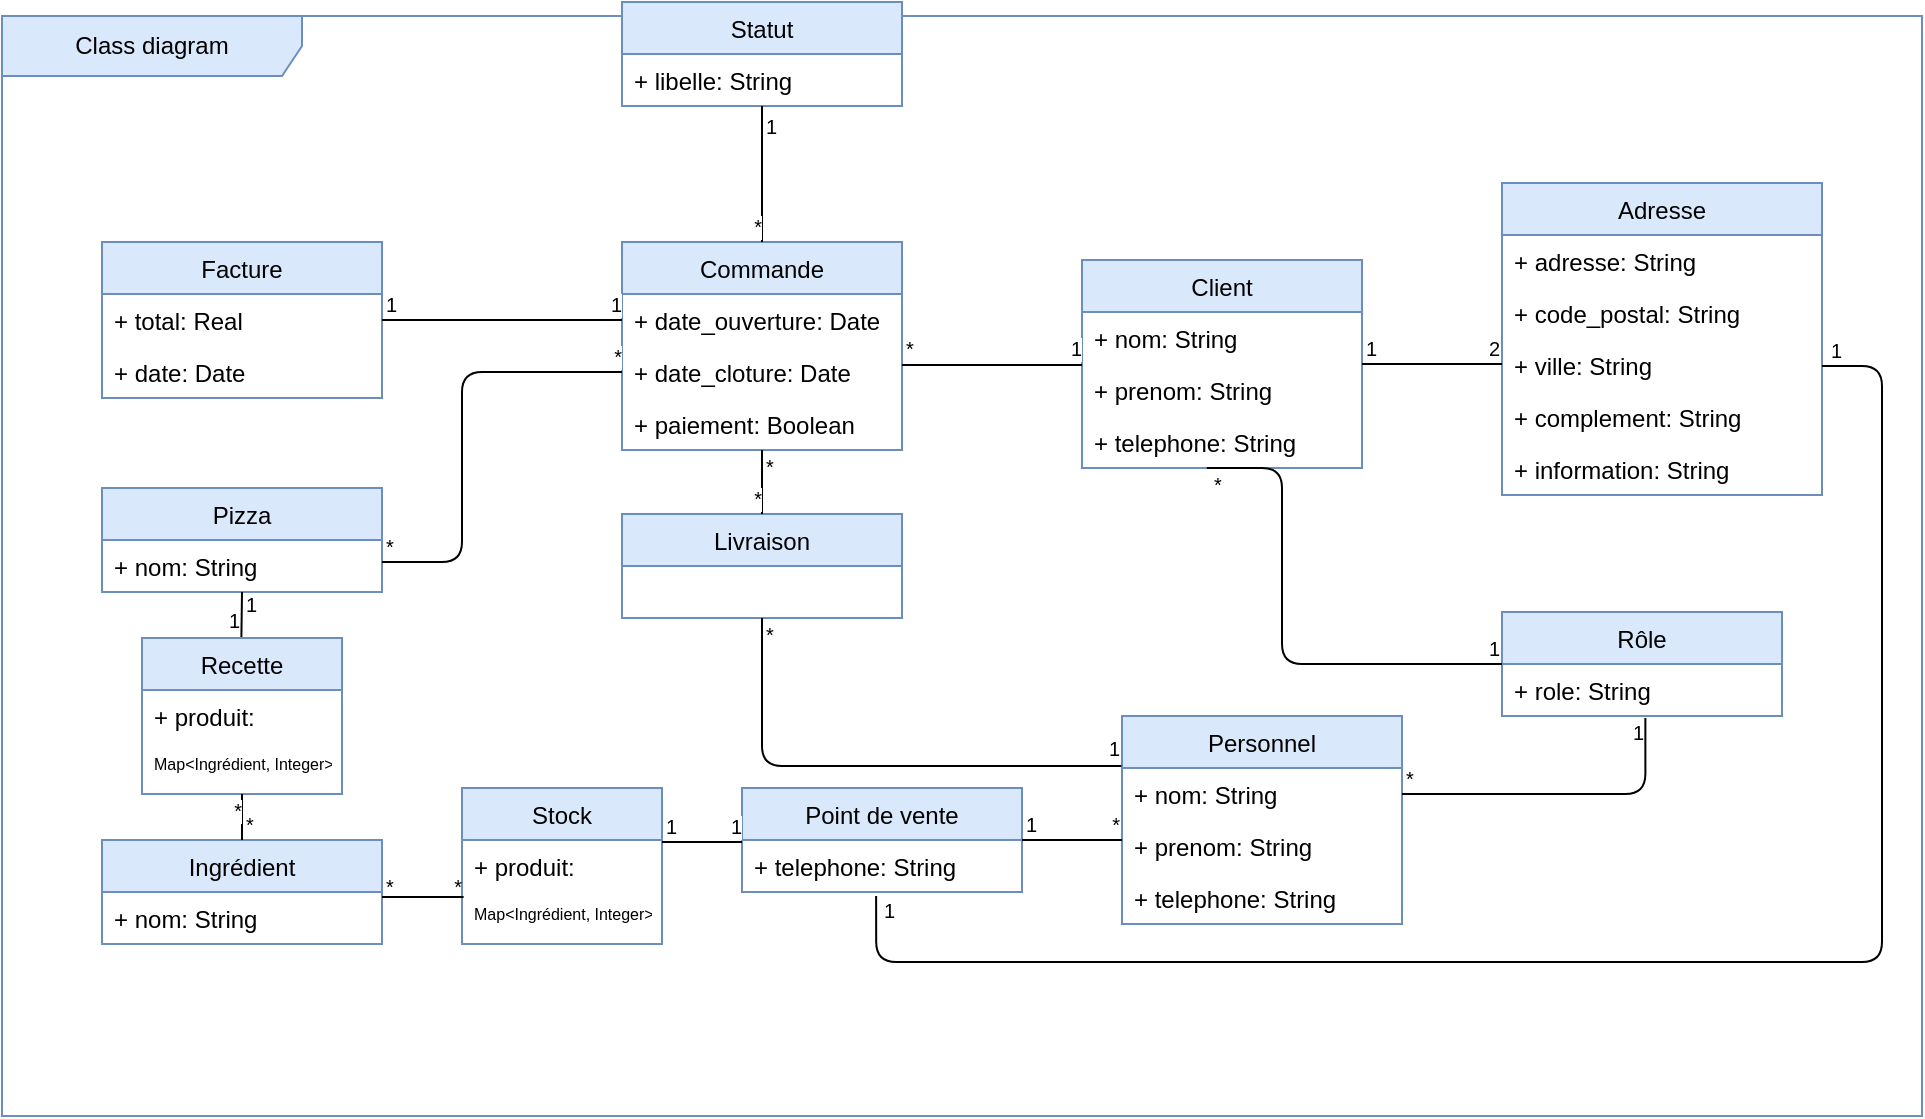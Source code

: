 <mxfile version="10.6.8" type="device"><diagram id="1f1_ORi_zvkn028H2x19" name="Page-1"><mxGraphModel dx="895" dy="446" grid="1" gridSize="10" guides="1" tooltips="1" connect="1" arrows="1" fold="1" page="1" pageScale="1" pageWidth="1169" pageHeight="827" math="0" shadow="0"><root><mxCell id="0"/><mxCell id="1" parent="0"/><mxCell id="UEN1Nah-PW8Mm0nkBUkO-76" value="Class diagram" style="shape=umlFrame;whiteSpace=wrap;html=1;fillColor=#dae8fc;strokeColor=#6c8ebf;width=150;height=30;" parent="1" vertex="1"><mxGeometry x="20" y="77" width="960" height="550" as="geometry"/></mxCell><mxCell id="8zgUq15eJdgdvvnVXRBy-26" value="Adresse" style="swimlane;fontStyle=0;childLayout=stackLayout;horizontal=1;startSize=26;fillColor=#dae8fc;horizontalStack=0;resizeParent=1;resizeParentMax=0;resizeLast=0;collapsible=1;marginBottom=0;strokeColor=#6c8ebf;" parent="1" vertex="1"><mxGeometry x="770" y="160.5" width="160" height="156" as="geometry"/></mxCell><mxCell id="8zgUq15eJdgdvvnVXRBy-27" value="+ adresse: String" style="text;strokeColor=none;fillColor=none;align=left;verticalAlign=top;spacingLeft=4;spacingRight=4;overflow=hidden;rotatable=0;points=[[0,0.5],[1,0.5]];portConstraint=eastwest;" parent="8zgUq15eJdgdvvnVXRBy-26" vertex="1"><mxGeometry y="26" width="160" height="26" as="geometry"/></mxCell><mxCell id="8zgUq15eJdgdvvnVXRBy-28" value="+ code_postal: String" style="text;strokeColor=none;fillColor=none;align=left;verticalAlign=top;spacingLeft=4;spacingRight=4;overflow=hidden;rotatable=0;points=[[0,0.5],[1,0.5]];portConstraint=eastwest;" parent="8zgUq15eJdgdvvnVXRBy-26" vertex="1"><mxGeometry y="52" width="160" height="26" as="geometry"/></mxCell><mxCell id="8zgUq15eJdgdvvnVXRBy-29" value="+ ville: String" style="text;strokeColor=none;fillColor=none;align=left;verticalAlign=top;spacingLeft=4;spacingRight=4;overflow=hidden;rotatable=0;points=[[0,0.5],[1,0.5]];portConstraint=eastwest;" parent="8zgUq15eJdgdvvnVXRBy-26" vertex="1"><mxGeometry y="78" width="160" height="26" as="geometry"/></mxCell><mxCell id="UEN1Nah-PW8Mm0nkBUkO-1" value="+ complement: String" style="text;strokeColor=none;fillColor=none;align=left;verticalAlign=top;spacingLeft=4;spacingRight=4;overflow=hidden;rotatable=0;points=[[0,0.5],[1,0.5]];portConstraint=eastwest;" parent="8zgUq15eJdgdvvnVXRBy-26" vertex="1"><mxGeometry y="104" width="160" height="26" as="geometry"/></mxCell><mxCell id="UEN1Nah-PW8Mm0nkBUkO-2" value="+ information: String" style="text;strokeColor=none;fillColor=none;align=left;verticalAlign=top;spacingLeft=4;spacingRight=4;overflow=hidden;rotatable=0;points=[[0,0.5],[1,0.5]];portConstraint=eastwest;" parent="8zgUq15eJdgdvvnVXRBy-26" vertex="1"><mxGeometry y="130" width="160" height="26" as="geometry"/></mxCell><mxCell id="8zgUq15eJdgdvvnVXRBy-2" value="Commande" style="swimlane;fontStyle=0;childLayout=stackLayout;horizontal=1;startSize=26;fillColor=#dae8fc;horizontalStack=0;resizeParent=1;resizeParentMax=0;resizeLast=0;collapsible=1;marginBottom=0;strokeColor=#6c8ebf;" parent="1" vertex="1"><mxGeometry x="330" y="190" width="140" height="104" as="geometry"/></mxCell><mxCell id="UEN1Nah-PW8Mm0nkBUkO-4" value="+ date_ouverture: Date" style="text;strokeColor=none;fillColor=none;align=left;verticalAlign=top;spacingLeft=4;spacingRight=4;overflow=hidden;rotatable=0;points=[[0,0.5],[1,0.5]];portConstraint=eastwest;" parent="8zgUq15eJdgdvvnVXRBy-2" vertex="1"><mxGeometry y="26" width="140" height="26" as="geometry"/></mxCell><mxCell id="UEN1Nah-PW8Mm0nkBUkO-5" value="+ date_cloture: Date" style="text;strokeColor=none;fillColor=none;align=left;verticalAlign=top;spacingLeft=4;spacingRight=4;overflow=hidden;rotatable=0;points=[[0,0.5],[1,0.5]];portConstraint=eastwest;" parent="8zgUq15eJdgdvvnVXRBy-2" vertex="1"><mxGeometry y="52" width="140" height="26" as="geometry"/></mxCell><mxCell id="avGLHxd1acdHCm-KGWoM-2" value="+ paiement: Boolean" style="text;strokeColor=none;fillColor=none;align=left;verticalAlign=top;spacingLeft=4;spacingRight=4;overflow=hidden;rotatable=0;points=[[0,0.5],[1,0.5]];portConstraint=eastwest;" vertex="1" parent="8zgUq15eJdgdvvnVXRBy-2"><mxGeometry y="78" width="140" height="26" as="geometry"/></mxCell><mxCell id="8zgUq15eJdgdvvnVXRBy-6" value="Pizza" style="swimlane;fontStyle=0;childLayout=stackLayout;horizontal=1;startSize=26;fillColor=#dae8fc;horizontalStack=0;resizeParent=1;resizeParentMax=0;resizeLast=0;collapsible=1;marginBottom=0;strokeColor=#6c8ebf;" parent="1" vertex="1"><mxGeometry x="70" y="313" width="140" height="52" as="geometry"/></mxCell><mxCell id="8zgUq15eJdgdvvnVXRBy-7" value="+ nom: String" style="text;strokeColor=none;fillColor=none;align=left;verticalAlign=top;spacingLeft=4;spacingRight=4;overflow=hidden;rotatable=0;points=[[0,0.5],[1,0.5]];portConstraint=eastwest;" parent="8zgUq15eJdgdvvnVXRBy-6" vertex="1"><mxGeometry y="26" width="140" height="26" as="geometry"/></mxCell><mxCell id="8zgUq15eJdgdvvnVXRBy-10" value="Facture" style="swimlane;fontStyle=0;childLayout=stackLayout;horizontal=1;startSize=26;fillColor=#dae8fc;horizontalStack=0;resizeParent=1;resizeParentMax=0;resizeLast=0;collapsible=1;marginBottom=0;strokeColor=#6c8ebf;" parent="1" vertex="1"><mxGeometry x="70" y="190" width="140" height="78" as="geometry"/></mxCell><mxCell id="8zgUq15eJdgdvvnVXRBy-12" value="+ total: Real" style="text;strokeColor=none;fillColor=none;align=left;verticalAlign=top;spacingLeft=4;spacingRight=4;overflow=hidden;rotatable=0;points=[[0,0.5],[1,0.5]];portConstraint=eastwest;" parent="8zgUq15eJdgdvvnVXRBy-10" vertex="1"><mxGeometry y="26" width="140" height="26" as="geometry"/></mxCell><mxCell id="8zgUq15eJdgdvvnVXRBy-13" value="+ date: Date" style="text;strokeColor=none;fillColor=none;align=left;verticalAlign=top;spacingLeft=4;spacingRight=4;overflow=hidden;rotatable=0;points=[[0,0.5],[1,0.5]];portConstraint=eastwest;" parent="8zgUq15eJdgdvvnVXRBy-10" vertex="1"><mxGeometry y="52" width="140" height="26" as="geometry"/></mxCell><mxCell id="8zgUq15eJdgdvvnVXRBy-18" value="Statut" style="swimlane;fontStyle=0;childLayout=stackLayout;horizontal=1;startSize=26;fillColor=#dae8fc;horizontalStack=0;resizeParent=1;resizeParentMax=0;resizeLast=0;collapsible=1;marginBottom=0;strokeColor=#6c8ebf;" parent="1" vertex="1"><mxGeometry x="330" y="70" width="140" height="52" as="geometry"/></mxCell><mxCell id="8zgUq15eJdgdvvnVXRBy-19" value="+ libelle: String" style="text;strokeColor=none;fillColor=none;align=left;verticalAlign=top;spacingLeft=4;spacingRight=4;overflow=hidden;rotatable=0;points=[[0,0.5],[1,0.5]];portConstraint=eastwest;" parent="8zgUq15eJdgdvvnVXRBy-18" vertex="1"><mxGeometry y="26" width="140" height="26" as="geometry"/></mxCell><mxCell id="8zgUq15eJdgdvvnVXRBy-22" value="Client" style="swimlane;fontStyle=0;childLayout=stackLayout;horizontal=1;startSize=26;fillColor=#dae8fc;horizontalStack=0;resizeParent=1;resizeParentMax=0;resizeLast=0;collapsible=1;marginBottom=0;strokeColor=#6c8ebf;" parent="1" vertex="1"><mxGeometry x="560" y="199" width="140" height="104" as="geometry"/></mxCell><mxCell id="8zgUq15eJdgdvvnVXRBy-23" value="+ nom: String" style="text;strokeColor=none;fillColor=none;align=left;verticalAlign=top;spacingLeft=4;spacingRight=4;overflow=hidden;rotatable=0;points=[[0,0.5],[1,0.5]];portConstraint=eastwest;" parent="8zgUq15eJdgdvvnVXRBy-22" vertex="1"><mxGeometry y="26" width="140" height="26" as="geometry"/></mxCell><mxCell id="8zgUq15eJdgdvvnVXRBy-24" value="+ prenom: String" style="text;strokeColor=none;fillColor=none;align=left;verticalAlign=top;spacingLeft=4;spacingRight=4;overflow=hidden;rotatable=0;points=[[0,0.5],[1,0.5]];portConstraint=eastwest;" parent="8zgUq15eJdgdvvnVXRBy-22" vertex="1"><mxGeometry y="52" width="140" height="26" as="geometry"/></mxCell><mxCell id="8zgUq15eJdgdvvnVXRBy-25" value="+ telephone: String" style="text;strokeColor=none;fillColor=none;align=left;verticalAlign=top;spacingLeft=4;spacingRight=4;overflow=hidden;rotatable=0;points=[[0,0.5],[1,0.5]];portConstraint=eastwest;" parent="8zgUq15eJdgdvvnVXRBy-22" vertex="1"><mxGeometry y="78" width="140" height="26" as="geometry"/></mxCell><mxCell id="8zgUq15eJdgdvvnVXRBy-30" value="Ingrédient" style="swimlane;fontStyle=0;childLayout=stackLayout;horizontal=1;startSize=26;fillColor=#dae8fc;horizontalStack=0;resizeParent=1;resizeParentMax=0;resizeLast=0;collapsible=1;marginBottom=0;strokeColor=#6c8ebf;" parent="1" vertex="1"><mxGeometry x="70" y="489" width="140" height="52" as="geometry"/></mxCell><mxCell id="8zgUq15eJdgdvvnVXRBy-31" value="+ nom: String" style="text;strokeColor=none;fillColor=none;align=left;verticalAlign=top;spacingLeft=4;spacingRight=4;overflow=hidden;rotatable=0;points=[[0,0.5],[1,0.5]];portConstraint=eastwest;" parent="8zgUq15eJdgdvvnVXRBy-30" vertex="1"><mxGeometry y="26" width="140" height="26" as="geometry"/></mxCell><mxCell id="8zgUq15eJdgdvvnVXRBy-34" value="Point de vente" style="swimlane;fontStyle=0;childLayout=stackLayout;horizontal=1;startSize=26;fillColor=#dae8fc;horizontalStack=0;resizeParent=1;resizeParentMax=0;resizeLast=0;collapsible=1;marginBottom=0;strokeColor=#6c8ebf;" parent="1" vertex="1"><mxGeometry x="390" y="463" width="140" height="52" as="geometry"/></mxCell><mxCell id="8zgUq15eJdgdvvnVXRBy-37" value="+ telephone: String" style="text;strokeColor=none;fillColor=none;align=left;verticalAlign=top;spacingLeft=4;spacingRight=4;overflow=hidden;rotatable=0;points=[[0,0.5],[1,0.5]];portConstraint=eastwest;" parent="8zgUq15eJdgdvvnVXRBy-34" vertex="1"><mxGeometry y="26" width="140" height="26" as="geometry"/></mxCell><mxCell id="8zgUq15eJdgdvvnVXRBy-38" value="Rôle" style="swimlane;fontStyle=0;childLayout=stackLayout;horizontal=1;startSize=26;fillColor=#dae8fc;horizontalStack=0;resizeParent=1;resizeParentMax=0;resizeLast=0;collapsible=1;marginBottom=0;strokeColor=#6c8ebf;" parent="1" vertex="1"><mxGeometry x="770" y="375" width="140" height="52" as="geometry"/></mxCell><mxCell id="8zgUq15eJdgdvvnVXRBy-39" value="+ role: String" style="text;strokeColor=none;fillColor=none;align=left;verticalAlign=top;spacingLeft=4;spacingRight=4;overflow=hidden;rotatable=0;points=[[0,0.5],[1,0.5]];portConstraint=eastwest;" parent="8zgUq15eJdgdvvnVXRBy-38" vertex="1"><mxGeometry y="26" width="140" height="26" as="geometry"/></mxCell><mxCell id="UEN1Nah-PW8Mm0nkBUkO-9" value="" style="endArrow=none;html=1;edgeStyle=orthogonalEdgeStyle;" parent="1" edge="1"><mxGeometry relative="1" as="geometry"><mxPoint x="470" y="251.5" as="sourcePoint"/><mxPoint x="560" y="251.5" as="targetPoint"/></mxGeometry></mxCell><mxCell id="UEN1Nah-PW8Mm0nkBUkO-10" value="*" style="resizable=0;html=1;align=left;verticalAlign=bottom;labelBackgroundColor=#ffffff;fontSize=10;" parent="UEN1Nah-PW8Mm0nkBUkO-9" connectable="0" vertex="1"><mxGeometry x="-1" relative="1" as="geometry"/></mxCell><mxCell id="UEN1Nah-PW8Mm0nkBUkO-11" value="1" style="resizable=0;html=1;align=right;verticalAlign=bottom;labelBackgroundColor=#ffffff;fontSize=10;" parent="UEN1Nah-PW8Mm0nkBUkO-9" connectable="0" vertex="1"><mxGeometry x="1" relative="1" as="geometry"/></mxCell><mxCell id="UEN1Nah-PW8Mm0nkBUkO-12" value="Personnel" style="swimlane;fontStyle=0;childLayout=stackLayout;horizontal=1;startSize=26;fillColor=#dae8fc;horizontalStack=0;resizeParent=1;resizeParentMax=0;resizeLast=0;collapsible=1;marginBottom=0;strokeColor=#6c8ebf;" parent="1" vertex="1"><mxGeometry x="580" y="427" width="140" height="104" as="geometry"/></mxCell><mxCell id="UEN1Nah-PW8Mm0nkBUkO-13" value="+ nom: String" style="text;strokeColor=none;fillColor=none;align=left;verticalAlign=top;spacingLeft=4;spacingRight=4;overflow=hidden;rotatable=0;points=[[0,0.5],[1,0.5]];portConstraint=eastwest;" parent="UEN1Nah-PW8Mm0nkBUkO-12" vertex="1"><mxGeometry y="26" width="140" height="26" as="geometry"/></mxCell><mxCell id="UEN1Nah-PW8Mm0nkBUkO-14" value="+ prenom: String" style="text;strokeColor=none;fillColor=none;align=left;verticalAlign=top;spacingLeft=4;spacingRight=4;overflow=hidden;rotatable=0;points=[[0,0.5],[1,0.5]];portConstraint=eastwest;" parent="UEN1Nah-PW8Mm0nkBUkO-12" vertex="1"><mxGeometry y="52" width="140" height="26" as="geometry"/></mxCell><mxCell id="UEN1Nah-PW8Mm0nkBUkO-16" value="+ telephone: String" style="text;strokeColor=none;fillColor=none;align=left;verticalAlign=top;spacingLeft=4;spacingRight=4;overflow=hidden;rotatable=0;points=[[0,0.5],[1,0.5]];portConstraint=eastwest;" parent="UEN1Nah-PW8Mm0nkBUkO-12" vertex="1"><mxGeometry y="78" width="140" height="26" as="geometry"/></mxCell><mxCell id="UEN1Nah-PW8Mm0nkBUkO-18" value="Livraison" style="swimlane;fontStyle=0;childLayout=stackLayout;horizontal=1;startSize=26;fillColor=#dae8fc;horizontalStack=0;resizeParent=1;resizeParentMax=0;resizeLast=0;collapsible=1;marginBottom=0;strokeColor=#6c8ebf;" parent="1" vertex="1"><mxGeometry x="330" y="326" width="140" height="52" as="geometry"/></mxCell><mxCell id="UEN1Nah-PW8Mm0nkBUkO-22" value="" style="endArrow=none;html=1;edgeStyle=orthogonalEdgeStyle;" parent="1" source="8zgUq15eJdgdvvnVXRBy-22" edge="1"><mxGeometry relative="1" as="geometry"><mxPoint x="700" y="251" as="sourcePoint"/><mxPoint x="770" y="251" as="targetPoint"/></mxGeometry></mxCell><mxCell id="UEN1Nah-PW8Mm0nkBUkO-23" value="1" style="resizable=0;html=1;align=left;verticalAlign=bottom;labelBackgroundColor=#ffffff;fontSize=10;" parent="UEN1Nah-PW8Mm0nkBUkO-22" connectable="0" vertex="1"><mxGeometry x="-1" relative="1" as="geometry"/></mxCell><mxCell id="UEN1Nah-PW8Mm0nkBUkO-24" value="2" style="resizable=0;html=1;align=right;verticalAlign=bottom;labelBackgroundColor=#ffffff;fontSize=10;" parent="UEN1Nah-PW8Mm0nkBUkO-22" connectable="0" vertex="1"><mxGeometry x="1" relative="1" as="geometry"/></mxCell><mxCell id="UEN1Nah-PW8Mm0nkBUkO-28" value="" style="endArrow=none;html=1;edgeStyle=orthogonalEdgeStyle;entryX=0.5;entryY=0;entryDx=0;entryDy=0;exitX=0.5;exitY=1;exitDx=0;exitDy=0;exitPerimeter=0;" parent="1" source="8zgUq15eJdgdvvnVXRBy-19" target="8zgUq15eJdgdvvnVXRBy-2" edge="1"><mxGeometry relative="1" as="geometry"><mxPoint x="400" y="140" as="sourcePoint"/><mxPoint x="560" y="120" as="targetPoint"/></mxGeometry></mxCell><mxCell id="UEN1Nah-PW8Mm0nkBUkO-29" value="1" style="resizable=0;html=1;align=left;verticalAlign=bottom;labelBackgroundColor=#ffffff;fontSize=10;" parent="UEN1Nah-PW8Mm0nkBUkO-28" connectable="0" vertex="1"><mxGeometry x="-1" relative="1" as="geometry"><mxPoint y="18" as="offset"/></mxGeometry></mxCell><mxCell id="UEN1Nah-PW8Mm0nkBUkO-30" value="*" style="resizable=0;html=1;align=right;verticalAlign=bottom;labelBackgroundColor=#ffffff;fontSize=10;" parent="UEN1Nah-PW8Mm0nkBUkO-28" connectable="0" vertex="1"><mxGeometry x="1" relative="1" as="geometry"/></mxCell><mxCell id="UEN1Nah-PW8Mm0nkBUkO-31" value="" style="endArrow=none;html=1;edgeStyle=orthogonalEdgeStyle;exitX=1;exitY=0.5;exitDx=0;exitDy=0;entryX=0;entryY=0.5;entryDx=0;entryDy=0;" parent="1" source="8zgUq15eJdgdvvnVXRBy-12" target="UEN1Nah-PW8Mm0nkBUkO-4" edge="1"><mxGeometry relative="1" as="geometry"><mxPoint x="260" y="240" as="sourcePoint"/><mxPoint x="270" y="243" as="targetPoint"/></mxGeometry></mxCell><mxCell id="UEN1Nah-PW8Mm0nkBUkO-32" value="1" style="resizable=0;html=1;align=left;verticalAlign=bottom;labelBackgroundColor=#ffffff;fontSize=10;" parent="UEN1Nah-PW8Mm0nkBUkO-31" connectable="0" vertex="1"><mxGeometry x="-1" relative="1" as="geometry"/></mxCell><mxCell id="UEN1Nah-PW8Mm0nkBUkO-33" value="1" style="resizable=0;html=1;align=right;verticalAlign=bottom;labelBackgroundColor=#ffffff;fontSize=10;" parent="UEN1Nah-PW8Mm0nkBUkO-31" connectable="0" vertex="1"><mxGeometry x="1" relative="1" as="geometry"/></mxCell><mxCell id="UEN1Nah-PW8Mm0nkBUkO-34" value="" style="endArrow=none;html=1;edgeStyle=orthogonalEdgeStyle;entryX=0.5;entryY=0;entryDx=0;entryDy=0;exitX=0.5;exitY=1;exitDx=0;exitDy=0;" parent="1" source="8zgUq15eJdgdvvnVXRBy-2" target="UEN1Nah-PW8Mm0nkBUkO-18" edge="1"><mxGeometry relative="1" as="geometry"><mxPoint x="400" y="300" as="sourcePoint"/><mxPoint x="560" y="280" as="targetPoint"/></mxGeometry></mxCell><mxCell id="UEN1Nah-PW8Mm0nkBUkO-35" value="*" style="resizable=0;html=1;align=left;verticalAlign=bottom;labelBackgroundColor=#ffffff;fontSize=10;" parent="UEN1Nah-PW8Mm0nkBUkO-34" connectable="0" vertex="1"><mxGeometry x="-1" relative="1" as="geometry"><mxPoint y="16" as="offset"/></mxGeometry></mxCell><mxCell id="UEN1Nah-PW8Mm0nkBUkO-36" value="*" style="resizable=0;html=1;align=right;verticalAlign=bottom;labelBackgroundColor=#ffffff;fontSize=10;" parent="UEN1Nah-PW8Mm0nkBUkO-34" connectable="0" vertex="1"><mxGeometry x="1" relative="1" as="geometry"/></mxCell><mxCell id="UEN1Nah-PW8Mm0nkBUkO-55" value="" style="endArrow=none;html=1;edgeStyle=orthogonalEdgeStyle;entryX=0;entryY=0.5;entryDx=0;entryDy=0;exitX=0.446;exitY=1;exitDx=0;exitDy=0;exitPerimeter=0;" parent="1" source="8zgUq15eJdgdvvnVXRBy-25" target="8zgUq15eJdgdvvnVXRBy-38" edge="1"><mxGeometry relative="1" as="geometry"><mxPoint x="630" y="300" as="sourcePoint"/><mxPoint x="790" y="300" as="targetPoint"/><Array as="points"><mxPoint x="660" y="401"/></Array></mxGeometry></mxCell><mxCell id="UEN1Nah-PW8Mm0nkBUkO-56" value="*" style="resizable=0;html=1;align=left;verticalAlign=bottom;labelBackgroundColor=#ffffff;fontSize=10;" parent="UEN1Nah-PW8Mm0nkBUkO-55" connectable="0" vertex="1"><mxGeometry x="-1" relative="1" as="geometry"><mxPoint x="1.5" y="16.5" as="offset"/></mxGeometry></mxCell><mxCell id="UEN1Nah-PW8Mm0nkBUkO-57" value="1" style="resizable=0;html=1;align=right;verticalAlign=bottom;labelBackgroundColor=#ffffff;fontSize=10;" parent="UEN1Nah-PW8Mm0nkBUkO-55" connectable="0" vertex="1"><mxGeometry x="1" relative="1" as="geometry"/></mxCell><mxCell id="UEN1Nah-PW8Mm0nkBUkO-58" value="" style="endArrow=none;html=1;edgeStyle=orthogonalEdgeStyle;entryX=0.512;entryY=1.038;entryDx=0;entryDy=0;entryPerimeter=0;" parent="1" source="UEN1Nah-PW8Mm0nkBUkO-13" target="8zgUq15eJdgdvvnVXRBy-39" edge="1"><mxGeometry relative="1" as="geometry"><mxPoint x="700" y="466" as="sourcePoint"/><mxPoint x="860" y="466" as="targetPoint"/><Array as="points"><mxPoint x="842" y="466"/></Array></mxGeometry></mxCell><mxCell id="UEN1Nah-PW8Mm0nkBUkO-59" value="*" style="resizable=0;html=1;align=left;verticalAlign=bottom;labelBackgroundColor=#ffffff;fontSize=10;" parent="UEN1Nah-PW8Mm0nkBUkO-58" connectable="0" vertex="1"><mxGeometry x="-1" relative="1" as="geometry"/></mxCell><mxCell id="UEN1Nah-PW8Mm0nkBUkO-60" value="1" style="resizable=0;html=1;align=right;verticalAlign=bottom;labelBackgroundColor=#ffffff;fontSize=10;" parent="UEN1Nah-PW8Mm0nkBUkO-58" connectable="0" vertex="1"><mxGeometry x="1" relative="1" as="geometry"><mxPoint y="15" as="offset"/></mxGeometry></mxCell><mxCell id="UEN1Nah-PW8Mm0nkBUkO-73" value="" style="endArrow=none;html=1;edgeStyle=orthogonalEdgeStyle;exitX=0.479;exitY=1.077;exitDx=0;exitDy=0;exitPerimeter=0;" parent="1" source="8zgUq15eJdgdvvnVXRBy-37" target="8zgUq15eJdgdvvnVXRBy-29" edge="1"><mxGeometry relative="1" as="geometry"><mxPoint x="397" y="506" as="sourcePoint"/><mxPoint x="950" y="240" as="targetPoint"/><Array as="points"><mxPoint x="457" y="550"/><mxPoint x="960" y="550"/><mxPoint x="960" y="252"/></Array></mxGeometry></mxCell><mxCell id="UEN1Nah-PW8Mm0nkBUkO-74" value="1" style="resizable=0;html=1;align=left;verticalAlign=bottom;labelBackgroundColor=#ffffff;fontSize=10;" parent="UEN1Nah-PW8Mm0nkBUkO-73" connectable="0" vertex="1"><mxGeometry x="-1" relative="1" as="geometry"><mxPoint x="2" y="15" as="offset"/></mxGeometry></mxCell><mxCell id="UEN1Nah-PW8Mm0nkBUkO-75" value="1" style="resizable=0;html=1;align=right;verticalAlign=bottom;labelBackgroundColor=#ffffff;fontSize=10;" parent="UEN1Nah-PW8Mm0nkBUkO-73" connectable="0" vertex="1"><mxGeometry x="1" relative="1" as="geometry"><mxPoint x="11" as="offset"/></mxGeometry></mxCell><mxCell id="UEN1Nah-PW8Mm0nkBUkO-77" value="" style="endArrow=none;html=1;edgeStyle=orthogonalEdgeStyle;entryX=0;entryY=0.5;entryDx=0;entryDy=0;" parent="1" target="UEN1Nah-PW8Mm0nkBUkO-5" edge="1"><mxGeometry relative="1" as="geometry"><mxPoint x="210" y="350" as="sourcePoint"/><mxPoint x="370" y="350" as="targetPoint"/><Array as="points"><mxPoint x="250" y="350"/><mxPoint x="250" y="255"/></Array></mxGeometry></mxCell><mxCell id="UEN1Nah-PW8Mm0nkBUkO-78" value="*" style="resizable=0;html=1;align=left;verticalAlign=bottom;labelBackgroundColor=#ffffff;fontSize=10;" parent="UEN1Nah-PW8Mm0nkBUkO-77" connectable="0" vertex="1"><mxGeometry x="-1" relative="1" as="geometry"/></mxCell><mxCell id="UEN1Nah-PW8Mm0nkBUkO-79" value="*" style="resizable=0;html=1;align=right;verticalAlign=bottom;labelBackgroundColor=#ffffff;fontSize=10;" parent="UEN1Nah-PW8Mm0nkBUkO-77" connectable="0" vertex="1"><mxGeometry x="1" relative="1" as="geometry"/></mxCell><mxCell id="UEN1Nah-PW8Mm0nkBUkO-84" value="Stock" style="swimlane;fontStyle=0;childLayout=stackLayout;horizontal=1;startSize=26;fillColor=#dae8fc;horizontalStack=0;resizeParent=1;resizeParentMax=0;resizeLast=0;collapsible=1;marginBottom=0;strokeColor=#6c8ebf;" parent="1" vertex="1"><mxGeometry x="250" y="463" width="100" height="78" as="geometry"/></mxCell><mxCell id="UEN1Nah-PW8Mm0nkBUkO-85" value="+ produit:" style="text;strokeColor=none;fillColor=none;align=left;verticalAlign=top;spacingLeft=4;spacingRight=4;overflow=hidden;rotatable=0;points=[[0,0.5],[1,0.5]];portConstraint=eastwest;fontSize=12;" parent="UEN1Nah-PW8Mm0nkBUkO-84" vertex="1"><mxGeometry y="26" width="100" height="26" as="geometry"/></mxCell><mxCell id="avGLHxd1acdHCm-KGWoM-6" value="Map&lt;Ingrédient, Integer&gt;" style="text;strokeColor=none;fillColor=none;align=left;verticalAlign=top;spacingLeft=4;spacingRight=4;overflow=hidden;rotatable=0;points=[[0,0.5],[1,0.5]];portConstraint=eastwest;fontSize=8;" vertex="1" parent="UEN1Nah-PW8Mm0nkBUkO-84"><mxGeometry y="52" width="100" height="26" as="geometry"/></mxCell><mxCell id="UEN1Nah-PW8Mm0nkBUkO-91" value="" style="endArrow=none;html=1;edgeStyle=orthogonalEdgeStyle;" parent="1" source="8zgUq15eJdgdvvnVXRBy-34" edge="1"><mxGeometry relative="1" as="geometry"><mxPoint x="530" y="489" as="sourcePoint"/><mxPoint x="580" y="489" as="targetPoint"/></mxGeometry></mxCell><mxCell id="UEN1Nah-PW8Mm0nkBUkO-92" value="1" style="resizable=0;html=1;align=left;verticalAlign=bottom;labelBackgroundColor=#ffffff;fontSize=10;" parent="UEN1Nah-PW8Mm0nkBUkO-91" connectable="0" vertex="1"><mxGeometry x="-1" relative="1" as="geometry"/></mxCell><mxCell id="UEN1Nah-PW8Mm0nkBUkO-93" value="*" style="resizable=0;html=1;align=right;verticalAlign=bottom;labelBackgroundColor=#ffffff;fontSize=10;" parent="UEN1Nah-PW8Mm0nkBUkO-91" connectable="0" vertex="1"><mxGeometry x="1" relative="1" as="geometry"/></mxCell><mxCell id="UEN1Nah-PW8Mm0nkBUkO-94" value="" style="endArrow=none;html=1;edgeStyle=orthogonalEdgeStyle;entryX=0.5;entryY=0;entryDx=0;entryDy=0;" parent="1" edge="1"><mxGeometry relative="1" as="geometry"><mxPoint x="140" y="365" as="sourcePoint"/><mxPoint x="139.69" y="388.241" as="targetPoint"/><Array as="points"><mxPoint x="140" y="365"/></Array></mxGeometry></mxCell><mxCell id="UEN1Nah-PW8Mm0nkBUkO-95" value="1" style="resizable=0;html=1;align=left;verticalAlign=bottom;labelBackgroundColor=#ffffff;fontSize=10;" parent="UEN1Nah-PW8Mm0nkBUkO-94" connectable="0" vertex="1"><mxGeometry x="-1" relative="1" as="geometry"><mxPoint y="14.5" as="offset"/></mxGeometry></mxCell><mxCell id="UEN1Nah-PW8Mm0nkBUkO-96" value="1" style="resizable=0;html=1;align=right;verticalAlign=bottom;labelBackgroundColor=none;fontSize=10;" parent="UEN1Nah-PW8Mm0nkBUkO-94" connectable="0" vertex="1"><mxGeometry x="1" relative="1" as="geometry"><mxPoint as="offset"/></mxGeometry></mxCell><mxCell id="UEN1Nah-PW8Mm0nkBUkO-100" value="" style="endArrow=none;html=1;edgeStyle=orthogonalEdgeStyle;exitX=0.5;exitY=1;exitDx=0;exitDy=0;entryX=-0.002;entryY=0.24;entryDx=0;entryDy=0;entryPerimeter=0;" parent="1" source="UEN1Nah-PW8Mm0nkBUkO-18" target="UEN1Nah-PW8Mm0nkBUkO-12" edge="1"><mxGeometry relative="1" as="geometry"><mxPoint x="390" y="370" as="sourcePoint"/><mxPoint x="578" y="452" as="targetPoint"/><Array as="points"><mxPoint x="400" y="452"/></Array></mxGeometry></mxCell><mxCell id="UEN1Nah-PW8Mm0nkBUkO-101" value="*" style="resizable=0;html=1;align=left;verticalAlign=bottom;labelBackgroundColor=#ffffff;fontSize=10;" parent="UEN1Nah-PW8Mm0nkBUkO-100" connectable="0" vertex="1"><mxGeometry x="-1" relative="1" as="geometry"><mxPoint y="16" as="offset"/></mxGeometry></mxCell><mxCell id="UEN1Nah-PW8Mm0nkBUkO-102" value="1" style="resizable=0;html=1;align=right;verticalAlign=bottom;labelBackgroundColor=#ffffff;fontSize=10;" parent="UEN1Nah-PW8Mm0nkBUkO-100" connectable="0" vertex="1"><mxGeometry x="1" relative="1" as="geometry"/></mxCell><mxCell id="UEN1Nah-PW8Mm0nkBUkO-103" value="" style="endArrow=none;html=1;edgeStyle=orthogonalEdgeStyle;fontSize=11;exitX=1;exitY=0.098;exitDx=0;exitDy=0;entryX=0.008;entryY=0.098;entryDx=0;entryDy=0;entryPerimeter=0;exitPerimeter=0;" parent="1" edge="1" target="avGLHxd1acdHCm-KGWoM-6" source="8zgUq15eJdgdvvnVXRBy-31"><mxGeometry relative="1" as="geometry"><mxPoint x="210" y="490" as="sourcePoint"/><mxPoint x="250" y="513" as="targetPoint"/><Array as="points"/></mxGeometry></mxCell><mxCell id="UEN1Nah-PW8Mm0nkBUkO-104" value="*" style="resizable=0;html=1;align=left;verticalAlign=bottom;labelBackgroundColor=none;fontSize=10;" parent="UEN1Nah-PW8Mm0nkBUkO-103" connectable="0" vertex="1"><mxGeometry x="-1" relative="1" as="geometry"><mxPoint y="2.5" as="offset"/></mxGeometry></mxCell><mxCell id="UEN1Nah-PW8Mm0nkBUkO-105" value="*" style="resizable=0;html=1;align=right;verticalAlign=bottom;labelBackgroundColor=none;fontSize=10;" parent="UEN1Nah-PW8Mm0nkBUkO-103" connectable="0" vertex="1"><mxGeometry x="1" relative="1" as="geometry"><mxPoint x="-1" y="2.5" as="offset"/></mxGeometry></mxCell><mxCell id="UEN1Nah-PW8Mm0nkBUkO-106" value="" style="endArrow=none;html=1;edgeStyle=orthogonalEdgeStyle;fontSize=11;" parent="1" edge="1"><mxGeometry relative="1" as="geometry"><mxPoint x="350" y="490" as="sourcePoint"/><mxPoint x="390" y="490" as="targetPoint"/></mxGeometry></mxCell><mxCell id="UEN1Nah-PW8Mm0nkBUkO-107" value="1" style="resizable=0;html=1;align=left;verticalAlign=bottom;labelBackgroundColor=#ffffff;fontSize=10;" parent="UEN1Nah-PW8Mm0nkBUkO-106" connectable="0" vertex="1"><mxGeometry x="-1" relative="1" as="geometry"/></mxCell><mxCell id="UEN1Nah-PW8Mm0nkBUkO-108" value="1" style="resizable=0;html=1;align=right;verticalAlign=bottom;labelBackgroundColor=#ffffff;fontSize=10;" parent="UEN1Nah-PW8Mm0nkBUkO-106" connectable="0" vertex="1"><mxGeometry x="1" relative="1" as="geometry"/></mxCell><mxCell id="avGLHxd1acdHCm-KGWoM-11" value="Recette" style="swimlane;fontStyle=0;childLayout=stackLayout;horizontal=1;startSize=26;fillColor=#dae8fc;horizontalStack=0;resizeParent=1;resizeParentMax=0;resizeLast=0;collapsible=1;marginBottom=0;strokeColor=#6c8ebf;" vertex="1" parent="1"><mxGeometry x="90" y="388" width="100" height="78" as="geometry"/></mxCell><mxCell id="avGLHxd1acdHCm-KGWoM-12" value="+ produit:" style="text;strokeColor=none;fillColor=none;align=left;verticalAlign=top;spacingLeft=4;spacingRight=4;overflow=hidden;rotatable=0;points=[[0,0.5],[1,0.5]];portConstraint=eastwest;fontSize=12;" vertex="1" parent="avGLHxd1acdHCm-KGWoM-11"><mxGeometry y="26" width="100" height="26" as="geometry"/></mxCell><mxCell id="avGLHxd1acdHCm-KGWoM-13" value="Map&lt;Ingrédient, Integer&gt;" style="text;strokeColor=none;fillColor=none;align=left;verticalAlign=top;spacingLeft=4;spacingRight=4;overflow=hidden;rotatable=0;points=[[0,0.5],[1,0.5]];portConstraint=eastwest;fontSize=8;" vertex="1" parent="avGLHxd1acdHCm-KGWoM-11"><mxGeometry y="52" width="100" height="26" as="geometry"/></mxCell><mxCell id="avGLHxd1acdHCm-KGWoM-14" value="" style="endArrow=none;html=1;edgeStyle=orthogonalEdgeStyle;fontSize=10;entryX=0.5;entryY=1;entryDx=0;entryDy=0;exitX=0.5;exitY=0;exitDx=0;exitDy=0;" edge="1" parent="1" source="8zgUq15eJdgdvvnVXRBy-30" target="avGLHxd1acdHCm-KGWoM-11"><mxGeometry relative="1" as="geometry"><mxPoint x="140" y="480" as="sourcePoint"/><mxPoint x="300" y="480" as="targetPoint"/></mxGeometry></mxCell><mxCell id="avGLHxd1acdHCm-KGWoM-15" value="*" style="resizable=0;html=1;align=left;verticalAlign=bottom;labelBackgroundColor=#ffffff;fontSize=10;" connectable="0" vertex="1" parent="avGLHxd1acdHCm-KGWoM-14"><mxGeometry x="-1" relative="1" as="geometry"/></mxCell><mxCell id="avGLHxd1acdHCm-KGWoM-16" value="*" style="resizable=0;html=1;align=right;verticalAlign=bottom;labelBackgroundColor=#ffffff;fontSize=10;" connectable="0" vertex="1" parent="avGLHxd1acdHCm-KGWoM-14"><mxGeometry x="1" relative="1" as="geometry"><mxPoint y="16" as="offset"/></mxGeometry></mxCell></root></mxGraphModel></diagram></mxfile>